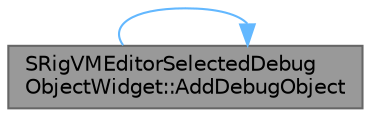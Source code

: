 digraph "SRigVMEditorSelectedDebugObjectWidget::AddDebugObject"
{
 // INTERACTIVE_SVG=YES
 // LATEX_PDF_SIZE
  bgcolor="transparent";
  edge [fontname=Helvetica,fontsize=10,labelfontname=Helvetica,labelfontsize=10];
  node [fontname=Helvetica,fontsize=10,shape=box,height=0.2,width=0.4];
  rankdir="LR";
  Node1 [id="Node000001",label="SRigVMEditorSelectedDebug\lObjectWidget::AddDebugObject",height=0.2,width=0.4,color="gray40", fillcolor="grey60", style="filled", fontcolor="black",tooltip="Adds an object to the list of debug choices."];
  Node1 -> Node1 [id="edge1_Node000001_Node000001",color="steelblue1",style="solid",tooltip=" "];
}
